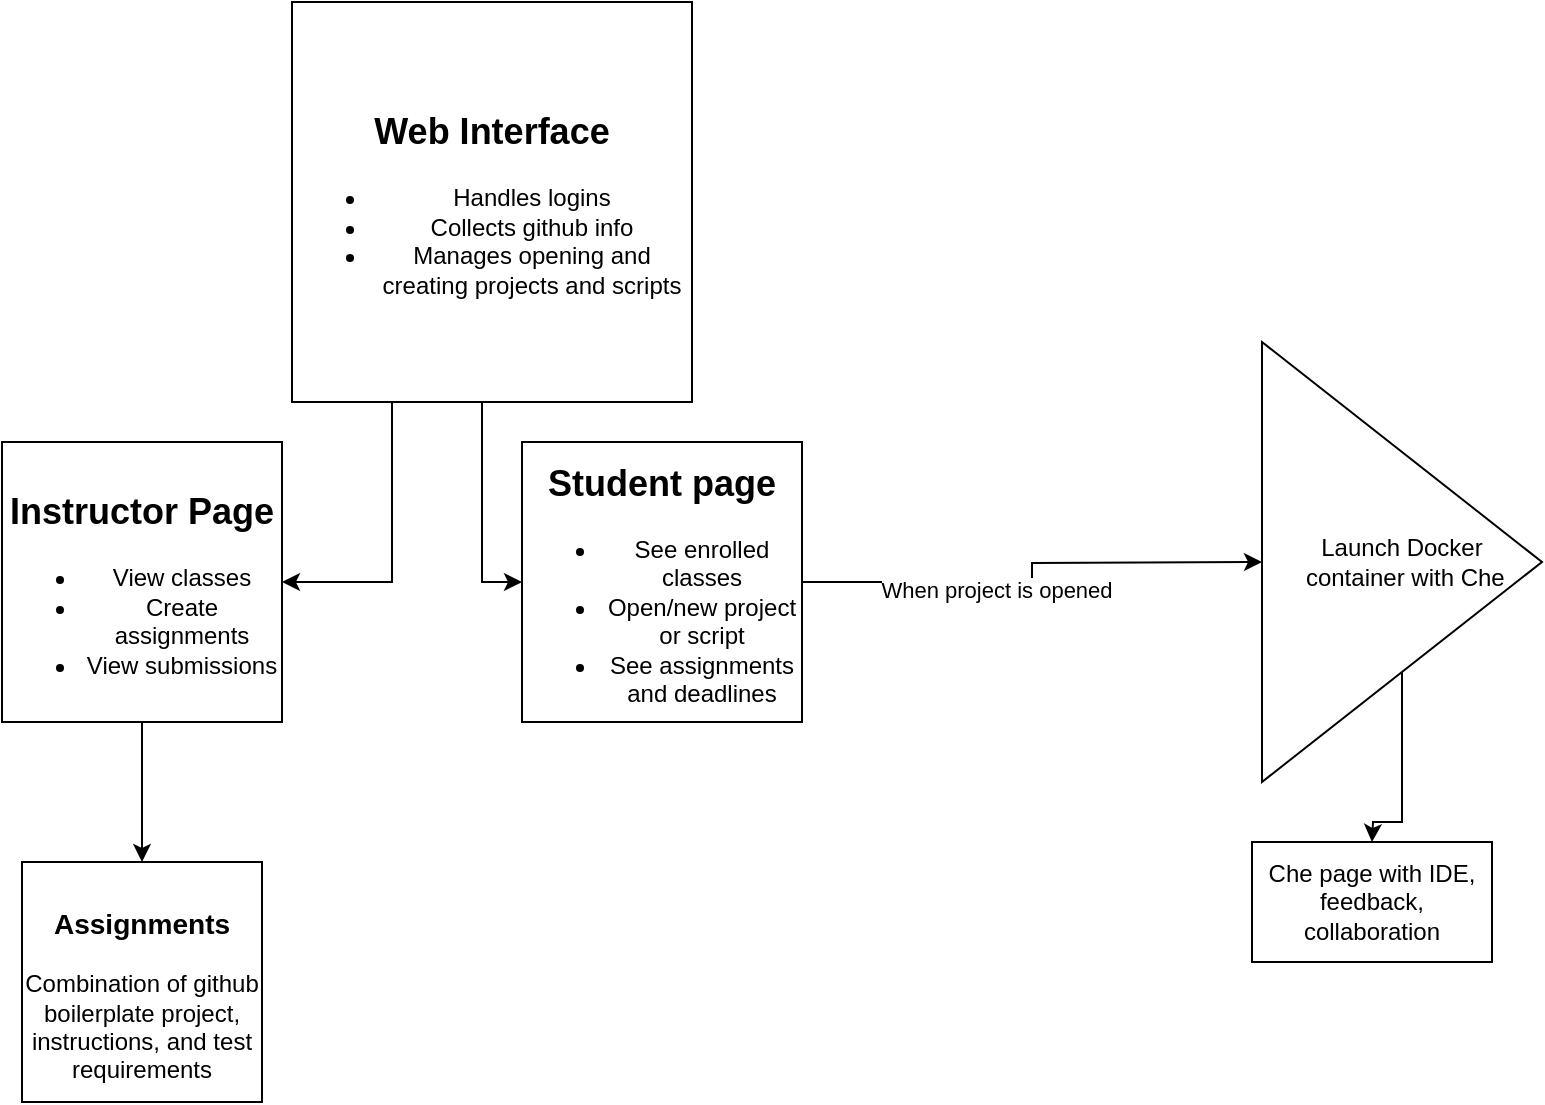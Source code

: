 <mxfile version="26.0.11">
  <diagram name="Page-1" id="zAGRMAhANh3-YGlHLTQp">
    <mxGraphModel dx="1213" dy="768" grid="1" gridSize="10" guides="1" tooltips="1" connect="1" arrows="1" fold="1" page="1" pageScale="1" pageWidth="850" pageHeight="1100" math="0" shadow="0">
      <root>
        <mxCell id="0" />
        <mxCell id="1" parent="0" />
        <mxCell id="agsGs7qMxovaRJEZ8sJd-2" style="edgeStyle=orthogonalEdgeStyle;rounded=0;orthogonalLoop=1;jettySize=auto;html=1;" edge="1" parent="1" source="agsGs7qMxovaRJEZ8sJd-1">
          <mxGeometry relative="1" as="geometry">
            <mxPoint x="710" y="310" as="targetPoint" />
          </mxGeometry>
        </mxCell>
        <mxCell id="agsGs7qMxovaRJEZ8sJd-3" value="When project is opened" style="edgeLabel;html=1;align=center;verticalAlign=middle;resizable=0;points=[];" vertex="1" connectable="0" parent="agsGs7qMxovaRJEZ8sJd-2">
          <mxGeometry x="-0.191" y="-4" relative="1" as="geometry">
            <mxPoint as="offset" />
          </mxGeometry>
        </mxCell>
        <mxCell id="agsGs7qMxovaRJEZ8sJd-1" value="&lt;h2&gt;Student page&lt;/h2&gt;&lt;div&gt;&lt;ul&gt;&lt;li&gt;See enrolled classes&lt;/li&gt;&lt;li&gt;Open/new project or script&lt;/li&gt;&lt;li&gt;See assignments and deadlines&lt;/li&gt;&lt;/ul&gt;&lt;/div&gt;" style="whiteSpace=wrap;html=1;aspect=fixed;" vertex="1" parent="1">
          <mxGeometry x="340" y="250" width="140" height="140" as="geometry" />
        </mxCell>
        <mxCell id="agsGs7qMxovaRJEZ8sJd-5" style="edgeStyle=orthogonalEdgeStyle;rounded=0;orthogonalLoop=1;jettySize=auto;html=1;" edge="1" parent="1" source="agsGs7qMxovaRJEZ8sJd-4">
          <mxGeometry relative="1" as="geometry">
            <mxPoint x="765" y="450" as="targetPoint" />
          </mxGeometry>
        </mxCell>
        <mxCell id="agsGs7qMxovaRJEZ8sJd-4" value="Launch Docker&lt;div&gt;&amp;nbsp;container with Che&lt;/div&gt;" style="triangle;whiteSpace=wrap;html=1;rotation=0;" vertex="1" parent="1">
          <mxGeometry x="710" y="200" width="140" height="220" as="geometry" />
        </mxCell>
        <mxCell id="agsGs7qMxovaRJEZ8sJd-6" value="Che page with IDE, feedback, collaboration" style="whiteSpace=wrap;html=1;" vertex="1" parent="1">
          <mxGeometry x="705" y="450" width="120" height="60" as="geometry" />
        </mxCell>
        <mxCell id="agsGs7qMxovaRJEZ8sJd-9" style="edgeStyle=orthogonalEdgeStyle;rounded=0;orthogonalLoop=1;jettySize=auto;html=1;entryX=0;entryY=0.5;entryDx=0;entryDy=0;" edge="1" parent="1" source="agsGs7qMxovaRJEZ8sJd-8" target="agsGs7qMxovaRJEZ8sJd-1">
          <mxGeometry relative="1" as="geometry">
            <Array as="points">
              <mxPoint x="320" y="320" />
            </Array>
          </mxGeometry>
        </mxCell>
        <mxCell id="agsGs7qMxovaRJEZ8sJd-12" style="edgeStyle=orthogonalEdgeStyle;rounded=0;orthogonalLoop=1;jettySize=auto;html=1;exitX=0.25;exitY=1;exitDx=0;exitDy=0;entryX=1;entryY=0.5;entryDx=0;entryDy=0;" edge="1" parent="1" source="agsGs7qMxovaRJEZ8sJd-8" target="agsGs7qMxovaRJEZ8sJd-11">
          <mxGeometry relative="1" as="geometry" />
        </mxCell>
        <mxCell id="agsGs7qMxovaRJEZ8sJd-8" value="&lt;h2&gt;Web Interface&lt;/h2&gt;&lt;div&gt;&lt;ul&gt;&lt;li&gt;Handles logins&lt;/li&gt;&lt;li&gt;Collects github info&lt;/li&gt;&lt;li&gt;Manages opening and creating projects and scripts&lt;/li&gt;&lt;/ul&gt;&lt;/div&gt;" style="whiteSpace=wrap;html=1;aspect=fixed;" vertex="1" parent="1">
          <mxGeometry x="225" y="30" width="200" height="200" as="geometry" />
        </mxCell>
        <mxCell id="agsGs7qMxovaRJEZ8sJd-13" style="edgeStyle=orthogonalEdgeStyle;rounded=0;orthogonalLoop=1;jettySize=auto;html=1;" edge="1" parent="1" source="agsGs7qMxovaRJEZ8sJd-11">
          <mxGeometry relative="1" as="geometry">
            <mxPoint x="150" y="460" as="targetPoint" />
          </mxGeometry>
        </mxCell>
        <mxCell id="agsGs7qMxovaRJEZ8sJd-11" value="&lt;h2&gt;Instructor Page&lt;/h2&gt;&lt;div&gt;&lt;ul&gt;&lt;li&gt;View classes&lt;/li&gt;&lt;li&gt;Create assignments&lt;/li&gt;&lt;li&gt;View submissions&lt;/li&gt;&lt;/ul&gt;&lt;/div&gt;" style="whiteSpace=wrap;html=1;aspect=fixed;" vertex="1" parent="1">
          <mxGeometry x="80" y="250" width="140" height="140" as="geometry" />
        </mxCell>
        <mxCell id="agsGs7qMxovaRJEZ8sJd-14" value="&lt;h3&gt;Assignments&lt;/h3&gt;&lt;div&gt;Combination of github boilerplate project, instructions, and test requirements&lt;/div&gt;" style="whiteSpace=wrap;html=1;aspect=fixed;" vertex="1" parent="1">
          <mxGeometry x="90" y="460" width="120" height="120" as="geometry" />
        </mxCell>
      </root>
    </mxGraphModel>
  </diagram>
</mxfile>
